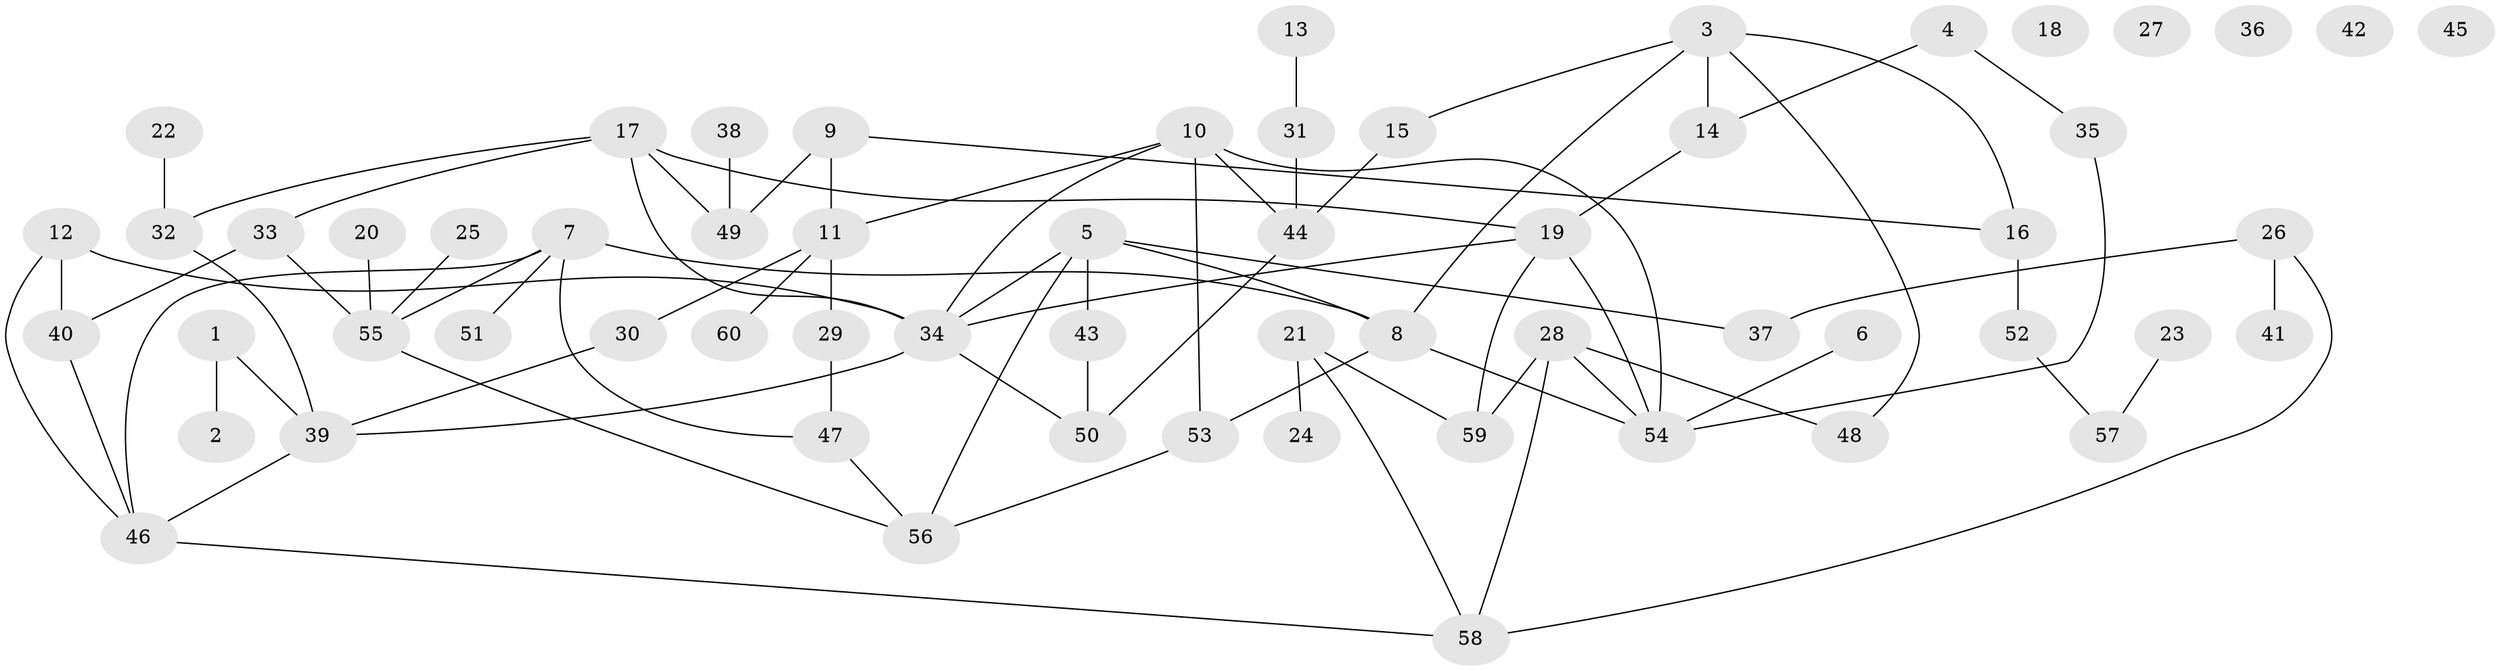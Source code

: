 // coarse degree distribution, {1: 0.21428571428571427, 6: 0.047619047619047616, 3: 0.16666666666666666, 5: 0.07142857142857142, 8: 0.023809523809523808, 9: 0.023809523809523808, 4: 0.11904761904761904, 7: 0.047619047619047616, 0: 0.11904761904761904, 2: 0.16666666666666666}
// Generated by graph-tools (version 1.1) at 2025/23/03/03/25 07:23:25]
// undirected, 60 vertices, 81 edges
graph export_dot {
graph [start="1"]
  node [color=gray90,style=filled];
  1;
  2;
  3;
  4;
  5;
  6;
  7;
  8;
  9;
  10;
  11;
  12;
  13;
  14;
  15;
  16;
  17;
  18;
  19;
  20;
  21;
  22;
  23;
  24;
  25;
  26;
  27;
  28;
  29;
  30;
  31;
  32;
  33;
  34;
  35;
  36;
  37;
  38;
  39;
  40;
  41;
  42;
  43;
  44;
  45;
  46;
  47;
  48;
  49;
  50;
  51;
  52;
  53;
  54;
  55;
  56;
  57;
  58;
  59;
  60;
  1 -- 2;
  1 -- 39;
  3 -- 8;
  3 -- 14;
  3 -- 15;
  3 -- 16;
  3 -- 48;
  4 -- 14;
  4 -- 35;
  5 -- 8;
  5 -- 34;
  5 -- 37;
  5 -- 43;
  5 -- 56;
  6 -- 54;
  7 -- 8;
  7 -- 46;
  7 -- 47;
  7 -- 51;
  7 -- 55;
  8 -- 53;
  8 -- 54;
  9 -- 11;
  9 -- 16;
  9 -- 49;
  10 -- 11;
  10 -- 34;
  10 -- 44;
  10 -- 53;
  10 -- 54;
  11 -- 29;
  11 -- 30;
  11 -- 60;
  12 -- 34;
  12 -- 40;
  12 -- 46;
  13 -- 31;
  14 -- 19;
  15 -- 44;
  16 -- 52;
  17 -- 19;
  17 -- 32;
  17 -- 33;
  17 -- 34;
  17 -- 49;
  19 -- 34;
  19 -- 54;
  19 -- 59;
  20 -- 55;
  21 -- 24;
  21 -- 58;
  21 -- 59;
  22 -- 32;
  23 -- 57;
  25 -- 55;
  26 -- 37;
  26 -- 41;
  26 -- 58;
  28 -- 48;
  28 -- 54;
  28 -- 58;
  28 -- 59;
  29 -- 47;
  30 -- 39;
  31 -- 44;
  32 -- 39;
  33 -- 40;
  33 -- 55;
  34 -- 39;
  34 -- 50;
  35 -- 54;
  38 -- 49;
  39 -- 46;
  40 -- 46;
  43 -- 50;
  44 -- 50;
  46 -- 58;
  47 -- 56;
  52 -- 57;
  53 -- 56;
  55 -- 56;
}
